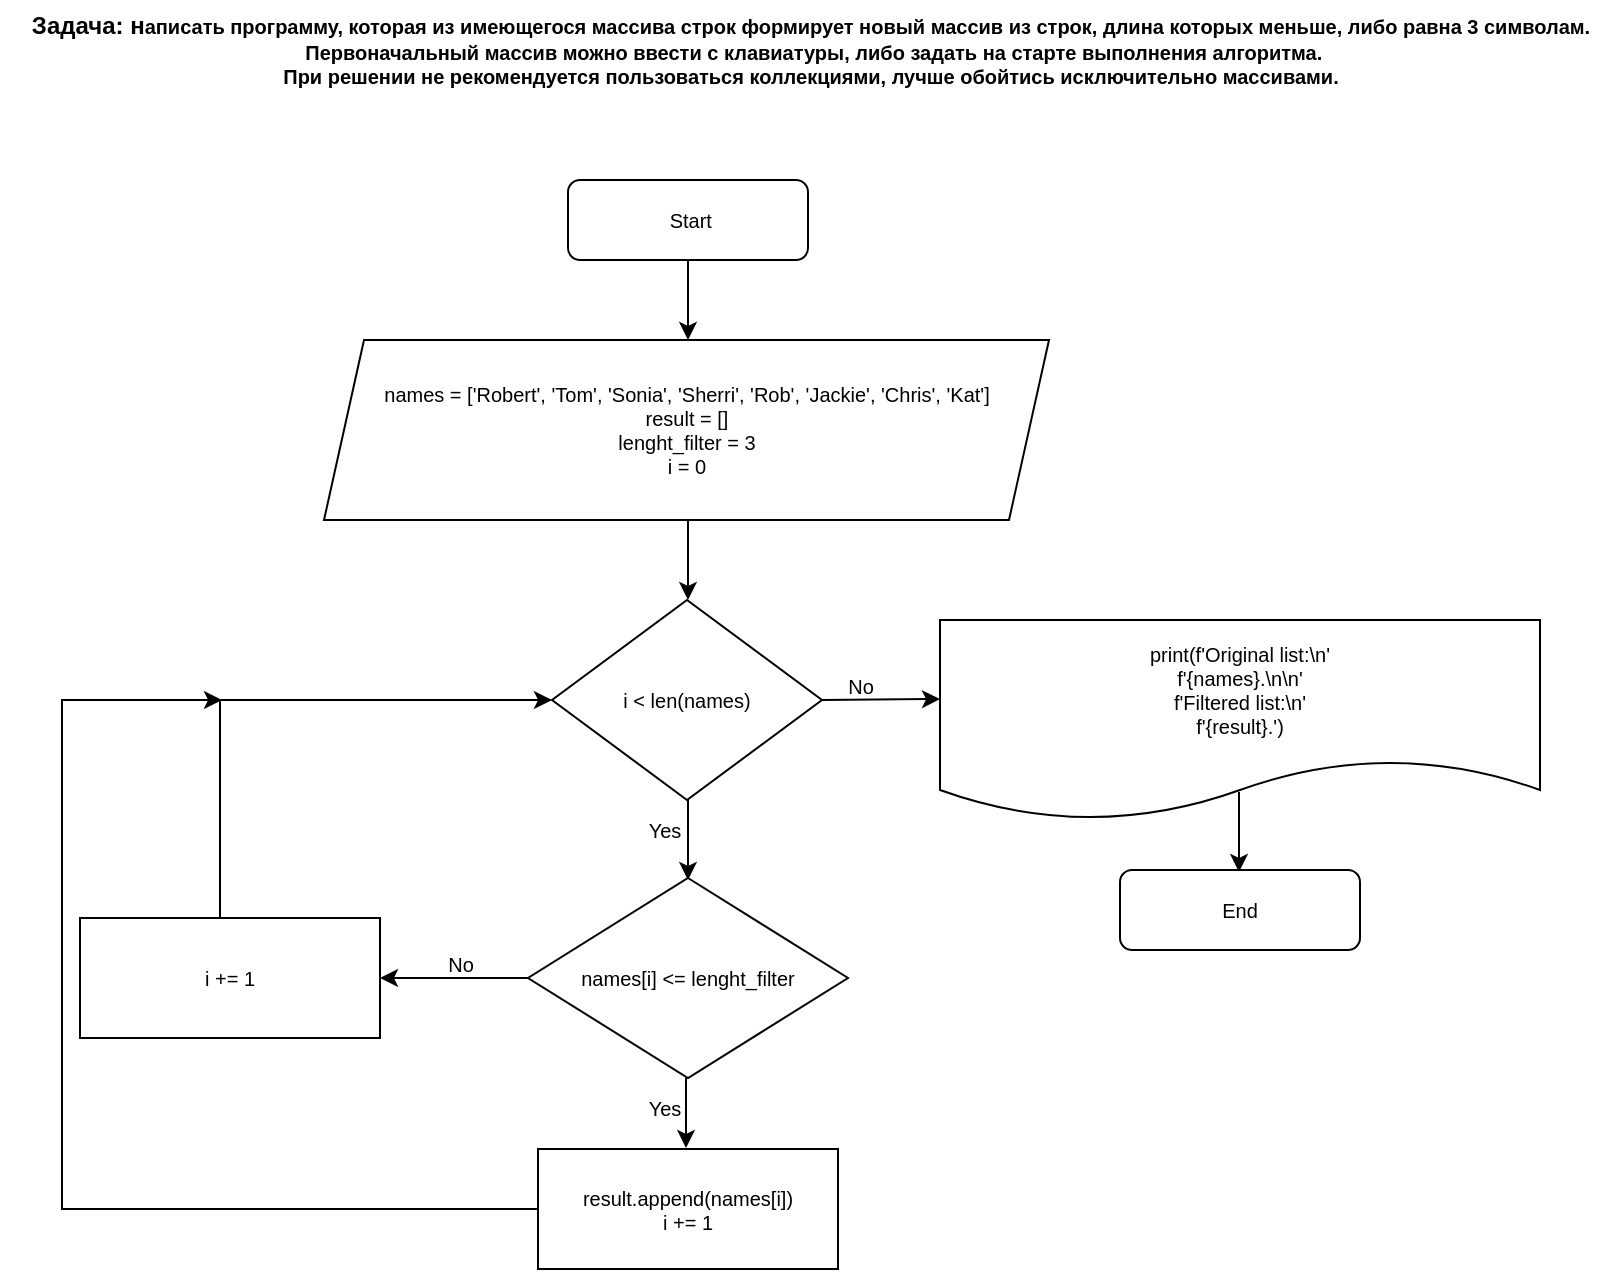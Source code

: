 <mxfile version="21.1.5" type="device">
  <diagram name="Итоговая контрольная работа" id="Dg-A6JvBRMyYpK95vVDm">
    <mxGraphModel dx="1485" dy="753" grid="1" gridSize="10" guides="1" tooltips="1" connect="1" arrows="1" fold="1" page="1" pageScale="1" pageWidth="827" pageHeight="700" math="0" shadow="0">
      <root>
        <mxCell id="wmD07anQemlzcBGSJWja-0" />
        <mxCell id="wmD07anQemlzcBGSJWja-1" parent="wmD07anQemlzcBGSJWja-0" />
        <mxCell id="wmD07anQemlzcBGSJWja-2" value="&lt;font style=&quot;font-size: 10px;&quot;&gt;&amp;nbsp;Start&lt;/font&gt;" style="rounded=1;whiteSpace=wrap;html=1;strokeWidth=1;fontSize=10;" vertex="1" parent="wmD07anQemlzcBGSJWja-1">
          <mxGeometry x="293" y="120" width="120" height="40" as="geometry" />
        </mxCell>
        <mxCell id="wmD07anQemlzcBGSJWja-3" value="&lt;b&gt;&lt;font style=&quot;font-size: 12px;&quot;&gt;Задача: н&lt;/font&gt;аписать программу, которая из имеющегося массива строк формирует новый массив из строк, длина которых меньше, либо равна 3 символам.&lt;br&gt;&amp;nbsp;Первоначальный массив можно ввести с клавиатуры, либо задать на старте выполнения алгоритма.&lt;br&gt;При решении не рекомендуется пользоваться коллекциями, лучше обойтись исключительно массивами.&lt;/b&gt;" style="text;html=1;align=center;verticalAlign=middle;resizable=0;points=[];autosize=1;strokeColor=none;fillColor=none;fontSize=10;" vertex="1" parent="wmD07anQemlzcBGSJWja-1">
          <mxGeometry x="9" y="30" width="810" height="50" as="geometry" />
        </mxCell>
        <mxCell id="wmD07anQemlzcBGSJWja-4" value="" style="endArrow=classic;html=1;rounded=0;fontSize=12;" edge="1" parent="wmD07anQemlzcBGSJWja-1">
          <mxGeometry width="50" height="50" relative="1" as="geometry">
            <mxPoint x="353" y="160" as="sourcePoint" />
            <mxPoint x="353" y="200" as="targetPoint" />
          </mxGeometry>
        </mxCell>
        <mxCell id="wmD07anQemlzcBGSJWja-5" value="&lt;div style=&quot;font-size: 10px;&quot;&gt;&lt;div style=&quot;background-color: rgb(255, 255, 255);&quot;&gt;names = [&#39;Robert&#39;, &lt;span style=&quot;&quot;&gt;&#39;Tom&#39;&lt;/span&gt;, &lt;span style=&quot;&quot;&gt;&#39;Sonia&#39;&lt;/span&gt;, &lt;span style=&quot;&quot;&gt;&#39;Sherri&#39;&lt;/span&gt;, &lt;span style=&quot;&quot;&gt;&#39;Rob&#39;&lt;/span&gt;, &lt;span style=&quot;&quot;&gt;&#39;Jackie&#39;&lt;/span&gt;, &lt;span style=&quot;&quot;&gt;&#39;Chris&#39;&lt;/span&gt;, &lt;span style=&quot;&quot;&gt;&#39;Kat&#39;&lt;/span&gt;]&lt;/div&gt;&lt;div style=&quot;background-color: rgb(255, 255, 255);&quot;&gt;&lt;div style=&quot;&quot;&gt;result = []&lt;/div&gt;&lt;div style=&quot;&quot;&gt;lenght_filter = 3&lt;/div&gt;&lt;/div&gt;&lt;/div&gt;&lt;div style=&quot;font-size: 10px;&quot;&gt;i = 0&lt;/div&gt;" style="shape=parallelogram;perimeter=parallelogramPerimeter;whiteSpace=wrap;html=1;fixedSize=1;strokeWidth=1;fontSize=10;fontFamily=Helvetica;fontColor=#000000;fontStyle=0" vertex="1" parent="wmD07anQemlzcBGSJWja-1">
          <mxGeometry x="171" y="200" width="362.5" height="90" as="geometry" />
        </mxCell>
        <mxCell id="wmD07anQemlzcBGSJWja-6" value="" style="endArrow=classic;html=1;rounded=0;fontSize=12;" edge="1" parent="wmD07anQemlzcBGSJWja-1">
          <mxGeometry width="50" height="50" relative="1" as="geometry">
            <mxPoint x="353" y="290" as="sourcePoint" />
            <mxPoint x="353" y="330" as="targetPoint" />
          </mxGeometry>
        </mxCell>
        <mxCell id="wmD07anQemlzcBGSJWja-7" value="i &amp;lt; len(names)" style="rhombus;whiteSpace=wrap;html=1;strokeWidth=1;fontSize=10;" vertex="1" parent="wmD07anQemlzcBGSJWja-1">
          <mxGeometry x="285" y="330" width="135" height="100" as="geometry" />
        </mxCell>
        <mxCell id="wmD07anQemlzcBGSJWja-8" value="" style="endArrow=classic;html=1;rounded=0;fontSize=12;" edge="1" parent="wmD07anQemlzcBGSJWja-1">
          <mxGeometry width="50" height="50" relative="1" as="geometry">
            <mxPoint x="353" y="430" as="sourcePoint" />
            <mxPoint x="353" y="470" as="targetPoint" />
          </mxGeometry>
        </mxCell>
        <mxCell id="wmD07anQemlzcBGSJWja-9" value="" style="endArrow=classic;html=1;rounded=0;fontSize=12;" edge="1" parent="wmD07anQemlzcBGSJWja-1">
          <mxGeometry width="50" height="50" relative="1" as="geometry">
            <mxPoint x="420" y="380" as="sourcePoint" />
            <mxPoint x="479" y="379.5" as="targetPoint" />
          </mxGeometry>
        </mxCell>
        <mxCell id="wmD07anQemlzcBGSJWja-10" value="Yes" style="text;html=1;align=center;verticalAlign=middle;resizable=0;points=[];autosize=1;strokeColor=none;fillColor=none;fontSize=10;" vertex="1" parent="wmD07anQemlzcBGSJWja-1">
          <mxGeometry x="321" y="430" width="40" height="30" as="geometry" />
        </mxCell>
        <mxCell id="wmD07anQemlzcBGSJWja-11" value="No" style="text;html=1;align=center;verticalAlign=middle;resizable=0;points=[];autosize=1;strokeColor=none;fillColor=none;fontSize=10;" vertex="1" parent="wmD07anQemlzcBGSJWja-1">
          <mxGeometry x="419" y="358" width="40" height="30" as="geometry" />
        </mxCell>
        <mxCell id="wmD07anQemlzcBGSJWja-12" value="names[i] &amp;lt;=&amp;nbsp;lenght_filter" style="rhombus;whiteSpace=wrap;html=1;strokeWidth=1;fontSize=10;" vertex="1" parent="wmD07anQemlzcBGSJWja-1">
          <mxGeometry x="273" y="469" width="160" height="100" as="geometry" />
        </mxCell>
        <mxCell id="wmD07anQemlzcBGSJWja-13" value="" style="endArrow=classic;html=1;rounded=0;fontSize=12;" edge="1" parent="wmD07anQemlzcBGSJWja-1">
          <mxGeometry width="50" height="50" relative="1" as="geometry">
            <mxPoint x="352" y="569" as="sourcePoint" />
            <mxPoint x="352" y="604" as="targetPoint" />
          </mxGeometry>
        </mxCell>
        <mxCell id="wmD07anQemlzcBGSJWja-14" value="&lt;div style=&quot;background-color: rgb(255, 255, 255);&quot;&gt;result.append(names[i])&lt;/div&gt;&lt;div style=&quot;background-color: rgb(255, 255, 255);&quot;&gt;i += 1&lt;/div&gt;" style="rounded=0;whiteSpace=wrap;html=1;strokeWidth=1;fontSize=10;fontFamily=Helvetica;fontColor=#000000;" vertex="1" parent="wmD07anQemlzcBGSJWja-1">
          <mxGeometry x="278" y="604.5" width="150" height="60" as="geometry" />
        </mxCell>
        <mxCell id="wmD07anQemlzcBGSJWja-27" value="" style="endArrow=classic;html=1;rounded=0;fontSize=10;edgeStyle=elbowEdgeStyle;entryX=0;entryY=0.5;entryDx=0;entryDy=0;exitX=0.5;exitY=0;exitDx=0;exitDy=0;" edge="1" parent="wmD07anQemlzcBGSJWja-1" source="bTonbuFFOYW1lVxW-AAz-2" target="wmD07anQemlzcBGSJWja-7">
          <mxGeometry width="50" height="50" relative="1" as="geometry">
            <mxPoint x="119" y="440" as="sourcePoint" />
            <mxPoint x="226" y="425" as="targetPoint" />
            <Array as="points">
              <mxPoint x="119" y="410" />
            </Array>
          </mxGeometry>
        </mxCell>
        <mxCell id="wmD07anQemlzcBGSJWja-28" value="&lt;div style=&quot;background-color: rgb(255, 255, 255);&quot;&gt;print(&lt;span style=&quot;&quot;&gt;f&#39;Original list:&lt;/span&gt;&lt;span style=&quot;&quot;&gt;\n&lt;/span&gt;&lt;span style=&quot;&quot;&gt;&#39;&lt;br&gt;&lt;/span&gt;&lt;span style=&quot;&quot;&gt;      f&#39;&lt;/span&gt;&lt;span style=&quot;&quot;&gt;{&lt;/span&gt;names&lt;span style=&quot;&quot;&gt;}&lt;/span&gt;&lt;span style=&quot;&quot;&gt;.&lt;/span&gt;&lt;span style=&quot;&quot;&gt;\n\n&lt;/span&gt;&lt;span style=&quot;&quot;&gt;&#39;&lt;br&gt;&lt;/span&gt;&lt;span style=&quot;&quot;&gt;      f&#39;Filtered list:&lt;/span&gt;&lt;span style=&quot;&quot;&gt;\n&lt;/span&gt;&lt;span style=&quot;&quot;&gt;&#39;&lt;br&gt;&lt;/span&gt;&lt;span style=&quot;&quot;&gt;      f&#39;&lt;/span&gt;&lt;span style=&quot;&quot;&gt;{&lt;/span&gt;result&lt;span style=&quot;&quot;&gt;}&lt;/span&gt;&lt;span style=&quot;&quot;&gt;.&#39;&lt;/span&gt;)&lt;/div&gt;" style="shape=document;whiteSpace=wrap;html=1;boundedLbl=1;strokeWidth=1;fontSize=10;fontFamily=Helvetica;fontColor=#000000;fontStyle=0" vertex="1" parent="wmD07anQemlzcBGSJWja-1">
          <mxGeometry x="479" y="340" width="300" height="100" as="geometry" />
        </mxCell>
        <mxCell id="wmD07anQemlzcBGSJWja-29" value="" style="endArrow=classic;html=1;rounded=0;fontSize=12;" edge="1" parent="wmD07anQemlzcBGSJWja-1">
          <mxGeometry width="50" height="50" relative="1" as="geometry">
            <mxPoint x="628.5" y="426" as="sourcePoint" />
            <mxPoint x="628.5" y="466" as="targetPoint" />
          </mxGeometry>
        </mxCell>
        <mxCell id="wmD07anQemlzcBGSJWja-30" value="&lt;font style=&quot;font-size: 10px;&quot;&gt;End&lt;/font&gt;" style="rounded=1;whiteSpace=wrap;html=1;strokeWidth=1;fontSize=10;" vertex="1" parent="wmD07anQemlzcBGSJWja-1">
          <mxGeometry x="569" y="465" width="120" height="40" as="geometry" />
        </mxCell>
        <mxCell id="bTonbuFFOYW1lVxW-AAz-1" value="Yes" style="text;html=1;align=center;verticalAlign=middle;resizable=0;points=[];autosize=1;strokeColor=none;fillColor=none;fontSize=10;" vertex="1" parent="wmD07anQemlzcBGSJWja-1">
          <mxGeometry x="321" y="569" width="40" height="30" as="geometry" />
        </mxCell>
        <mxCell id="bTonbuFFOYW1lVxW-AAz-2" value="&lt;div style=&quot;background-color: rgb(255, 255, 255);&quot;&gt;i += 1&lt;br&gt;&lt;/div&gt;" style="rounded=0;whiteSpace=wrap;html=1;strokeWidth=1;fontSize=10;fontFamily=Helvetica;fontColor=#000000;" vertex="1" parent="wmD07anQemlzcBGSJWja-1">
          <mxGeometry x="49" y="489" width="150" height="60" as="geometry" />
        </mxCell>
        <mxCell id="ViwNnXwG40LSnrbiu8IL-1" value="" style="endArrow=classic;html=1;rounded=0;fontSize=12;entryX=1;entryY=0.5;entryDx=0;entryDy=0;exitX=0;exitY=0.5;exitDx=0;exitDy=0;" edge="1" parent="wmD07anQemlzcBGSJWja-1" source="wmD07anQemlzcBGSJWja-12" target="bTonbuFFOYW1lVxW-AAz-2">
          <mxGeometry width="50" height="50" relative="1" as="geometry">
            <mxPoint x="214" y="530.5" as="sourcePoint" />
            <mxPoint x="273" y="530" as="targetPoint" />
          </mxGeometry>
        </mxCell>
        <mxCell id="ViwNnXwG40LSnrbiu8IL-2" value="No" style="text;html=1;align=center;verticalAlign=middle;resizable=0;points=[];autosize=1;strokeColor=none;fillColor=none;fontSize=10;" vertex="1" parent="wmD07anQemlzcBGSJWja-1">
          <mxGeometry x="219" y="497" width="40" height="30" as="geometry" />
        </mxCell>
        <mxCell id="ViwNnXwG40LSnrbiu8IL-3" value="" style="endArrow=classic;html=1;rounded=0;fontSize=10;edgeStyle=elbowEdgeStyle;exitX=0;exitY=0.5;exitDx=0;exitDy=0;" edge="1" parent="wmD07anQemlzcBGSJWja-1" source="wmD07anQemlzcBGSJWja-14">
          <mxGeometry width="50" height="50" relative="1" as="geometry">
            <mxPoint x="134" y="499" as="sourcePoint" />
            <mxPoint x="120" y="380" as="targetPoint" />
            <Array as="points">
              <mxPoint x="40" y="530" />
            </Array>
          </mxGeometry>
        </mxCell>
      </root>
    </mxGraphModel>
  </diagram>
</mxfile>
